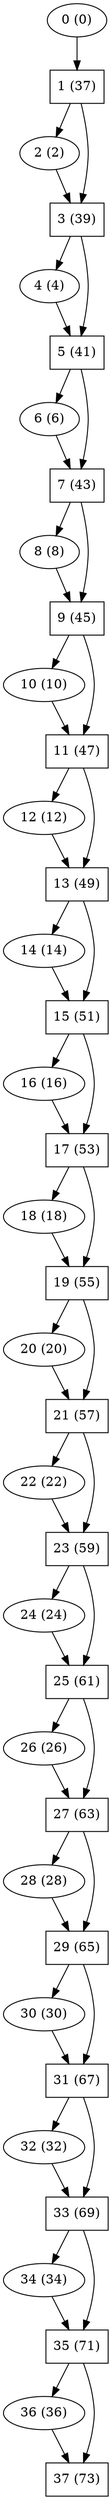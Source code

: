 digraph G { 
"0"[label="\N (0)" , color=black ]
"0"->"1"
"1"[label="\N (37)", color=black, shape=polygon ]
"1"->"2"
"1"->"3"
"2"[label="\N (2)" , color=black ]
"2"->"3"
"3"[label="\N (39)", color=black, shape=polygon ]
"3"->"4"
"3"->"5"
"4"[label="\N (4)" , color=black ]
"4"->"5"
"5"[label="\N (41)", color=black, shape=polygon ]
"5"->"6"
"5"->"7"
"6"[label="\N (6)" , color=black ]
"6"->"7"
"7"[label="\N (43)", color=black, shape=polygon ]
"7"->"8"
"7"->"9"
"8"[label="\N (8)" , color=black ]
"8"->"9"
"9"[label="\N (45)", color=black, shape=polygon ]
"9"->"10"
"9"->"11"
"10"[label="\N (10)" , color=black ]
"10"->"11"
"11"[label="\N (47)", color=black, shape=polygon ]
"11"->"12"
"11"->"13"
"12"[label="\N (12)" , color=black ]
"12"->"13"
"13"[label="\N (49)", color=black, shape=polygon ]
"13"->"14"
"13"->"15"
"14"[label="\N (14)" , color=black ]
"14"->"15"
"15"[label="\N (51)", color=black, shape=polygon ]
"15"->"16"
"15"->"17"
"16"[label="\N (16)" , color=black ]
"16"->"17"
"17"[label="\N (53)", color=black, shape=polygon ]
"17"->"18"
"17"->"19"
"18"[label="\N (18)" , color=black ]
"18"->"19"
"19"[label="\N (55)", color=black, shape=polygon ]
"19"->"20"
"19"->"21"
"20"[label="\N (20)" , color=black ]
"20"->"21"
"21"[label="\N (57)", color=black, shape=polygon ]
"21"->"22"
"21"->"23"
"22"[label="\N (22)" , color=black ]
"22"->"23"
"23"[label="\N (59)", color=black, shape=polygon ]
"23"->"24"
"23"->"25"
"24"[label="\N (24)" , color=black ]
"24"->"25"
"25"[label="\N (61)", color=black, shape=polygon ]
"25"->"26"
"25"->"27"
"26"[label="\N (26)" , color=black ]
"26"->"27"
"27"[label="\N (63)", color=black, shape=polygon ]
"27"->"28"
"27"->"29"
"28"[label="\N (28)" , color=black ]
"28"->"29"
"29"[label="\N (65)", color=black, shape=polygon ]
"29"->"30"
"29"->"31"
"30"[label="\N (30)" , color=black ]
"30"->"31"
"31"[label="\N (67)", color=black, shape=polygon ]
"31"->"32"
"31"->"33"
"32"[label="\N (32)" , color=black ]
"32"->"33"
"33"[label="\N (69)", color=black, shape=polygon ]
"33"->"34"
"33"->"35"
"34"[label="\N (34)" , color=black ]
"34"->"35"
"35"[label="\N (71)", color=black, shape=polygon ]
"35"->"36"
"35"->"37"
"36"[label="\N (36)" , color=black ]
"36"->"37"
"37"[label="\N (73)", color=black, shape=polygon ]
}
